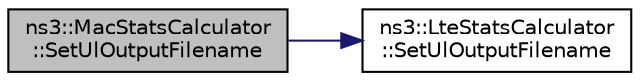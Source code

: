 digraph "ns3::MacStatsCalculator::SetUlOutputFilename"
{
 // LATEX_PDF_SIZE
  edge [fontname="Helvetica",fontsize="10",labelfontname="Helvetica",labelfontsize="10"];
  node [fontname="Helvetica",fontsize="10",shape=record];
  rankdir="LR";
  Node1 [label="ns3::MacStatsCalculator\l::SetUlOutputFilename",height=0.2,width=0.4,color="black", fillcolor="grey75", style="filled", fontcolor="black",tooltip="Set the name of the file where the uplink statistics will be stored."];
  Node1 -> Node2 [color="midnightblue",fontsize="10",style="solid",fontname="Helvetica"];
  Node2 [label="ns3::LteStatsCalculator\l::SetUlOutputFilename",height=0.2,width=0.4,color="black", fillcolor="white", style="filled",URL="$classns3_1_1_lte_stats_calculator.html#a47ced91f91ab7550e347ee1a933ca998",tooltip="Set the name of the file where the uplink statistics will be stored."];
}
